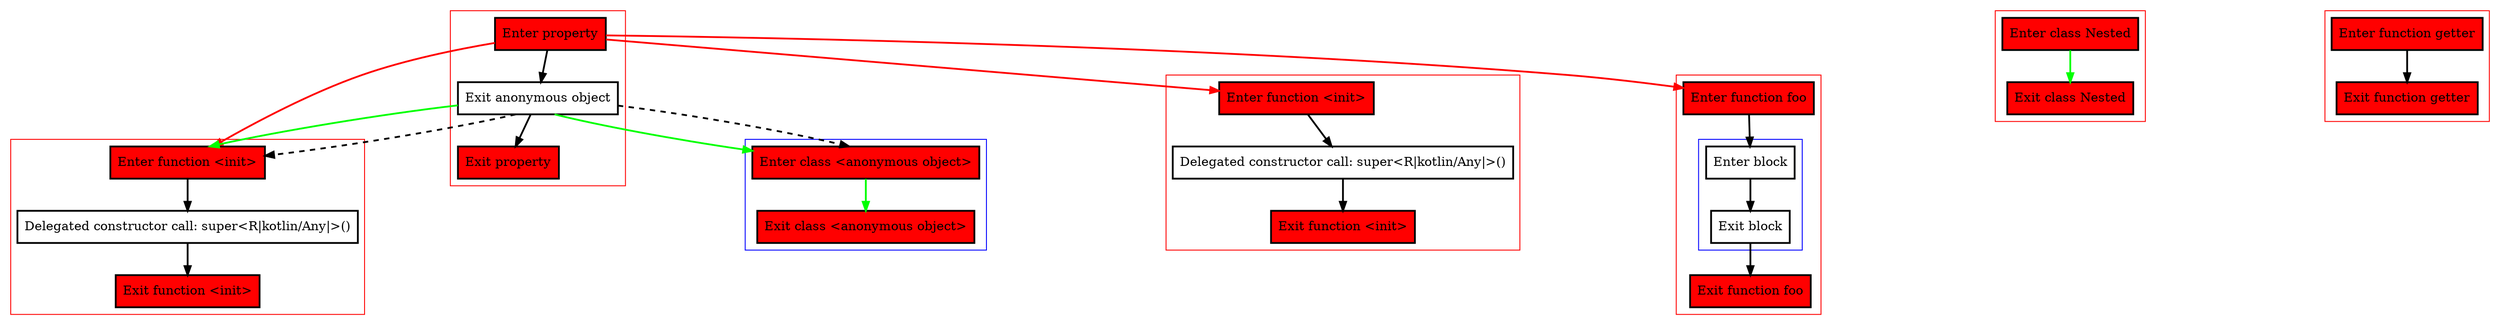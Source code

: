 digraph innerClassInAnonymousObject_kt {
    graph [nodesep=3]
    node [shape=box penwidth=2]
    edge [penwidth=2]

    subgraph cluster_0 {
        color=red
        0 [label="Enter function <init>" style="filled" fillcolor=red];
        1 [label="Delegated constructor call: super<R|kotlin/Any|>()"];
        2 [label="Exit function <init>" style="filled" fillcolor=red];
    }
    0 -> {1};
    1 -> {2};

    subgraph cluster_1 {
        color=red
        3 [label="Enter class Nested" style="filled" fillcolor=red];
        4 [label="Exit class Nested" style="filled" fillcolor=red];
    }
    3 -> {4} [color=green];

    subgraph cluster_2 {
        color=red
        5 [label="Enter function <init>" style="filled" fillcolor=red];
        6 [label="Delegated constructor call: super<R|kotlin/Any|>()"];
        7 [label="Exit function <init>" style="filled" fillcolor=red];
    }
    5 -> {6};
    6 -> {7};

    subgraph cluster_3 {
        color=red
        8 [label="Enter function foo" style="filled" fillcolor=red];
        subgraph cluster_4 {
            color=blue
            9 [label="Enter block"];
            10 [label="Exit block"];
        }
        11 [label="Exit function foo" style="filled" fillcolor=red];
    }
    8 -> {9};
    9 -> {10};
    10 -> {11};

    subgraph cluster_5 {
        color=red
        14 [label="Enter function getter" style="filled" fillcolor=red];
        15 [label="Exit function getter" style="filled" fillcolor=red];
    }
    14 -> {15};

    subgraph cluster_6 {
        color=red
        16 [label="Enter property" style="filled" fillcolor=red];
        17 [label="Exit anonymous object"];
        18 [label="Exit property" style="filled" fillcolor=red];
    }
    subgraph cluster_7 {
        color=blue
        12 [label="Enter class <anonymous object>" style="filled" fillcolor=red];
        13 [label="Exit class <anonymous object>" style="filled" fillcolor=red];
    }
    16 -> {17};
    16 -> {0 5 8} [color=red];
    17 -> {18};
    17 -> {0 12} [color=green];
    17 -> {0 12} [style=dashed];
    12 -> {13} [color=green];

}
